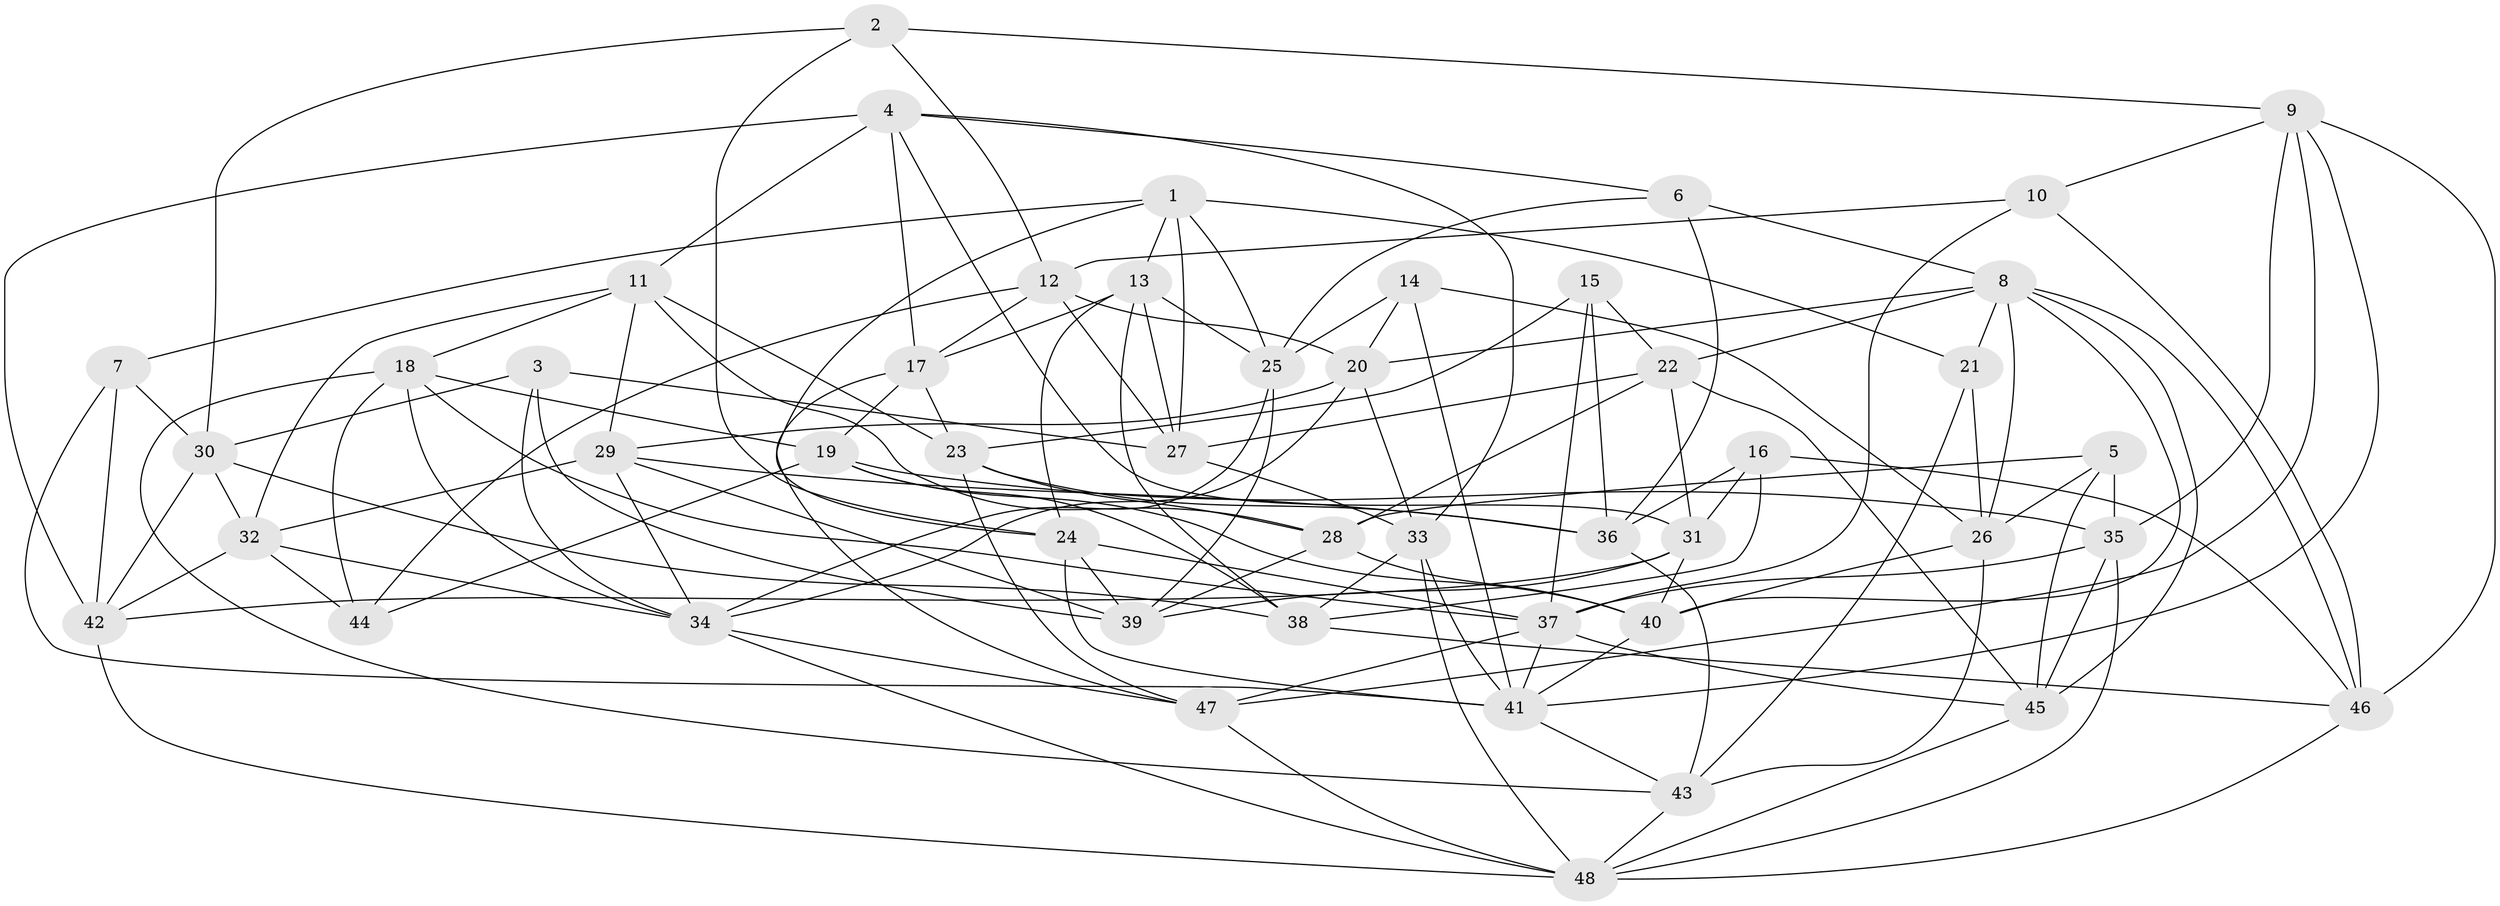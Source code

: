 // original degree distribution, {4: 1.0}
// Generated by graph-tools (version 1.1) at 2025/50/03/09/25 03:50:52]
// undirected, 48 vertices, 138 edges
graph export_dot {
graph [start="1"]
  node [color=gray90,style=filled];
  1;
  2;
  3;
  4;
  5;
  6;
  7;
  8;
  9;
  10;
  11;
  12;
  13;
  14;
  15;
  16;
  17;
  18;
  19;
  20;
  21;
  22;
  23;
  24;
  25;
  26;
  27;
  28;
  29;
  30;
  31;
  32;
  33;
  34;
  35;
  36;
  37;
  38;
  39;
  40;
  41;
  42;
  43;
  44;
  45;
  46;
  47;
  48;
  1 -- 7 [weight=1.0];
  1 -- 13 [weight=1.0];
  1 -- 21 [weight=1.0];
  1 -- 24 [weight=1.0];
  1 -- 25 [weight=1.0];
  1 -- 27 [weight=1.0];
  2 -- 9 [weight=1.0];
  2 -- 12 [weight=1.0];
  2 -- 24 [weight=1.0];
  2 -- 30 [weight=1.0];
  3 -- 27 [weight=1.0];
  3 -- 30 [weight=1.0];
  3 -- 34 [weight=1.0];
  3 -- 39 [weight=1.0];
  4 -- 6 [weight=1.0];
  4 -- 11 [weight=1.0];
  4 -- 17 [weight=1.0];
  4 -- 31 [weight=1.0];
  4 -- 33 [weight=1.0];
  4 -- 42 [weight=1.0];
  5 -- 26 [weight=1.0];
  5 -- 28 [weight=1.0];
  5 -- 35 [weight=1.0];
  5 -- 45 [weight=1.0];
  6 -- 8 [weight=1.0];
  6 -- 25 [weight=1.0];
  6 -- 36 [weight=1.0];
  7 -- 30 [weight=1.0];
  7 -- 41 [weight=1.0];
  7 -- 42 [weight=1.0];
  8 -- 20 [weight=1.0];
  8 -- 21 [weight=1.0];
  8 -- 22 [weight=1.0];
  8 -- 26 [weight=1.0];
  8 -- 40 [weight=1.0];
  8 -- 45 [weight=1.0];
  8 -- 46 [weight=1.0];
  9 -- 10 [weight=1.0];
  9 -- 35 [weight=1.0];
  9 -- 41 [weight=1.0];
  9 -- 46 [weight=1.0];
  9 -- 47 [weight=1.0];
  10 -- 12 [weight=1.0];
  10 -- 37 [weight=1.0];
  10 -- 46 [weight=1.0];
  11 -- 18 [weight=1.0];
  11 -- 23 [weight=1.0];
  11 -- 28 [weight=1.0];
  11 -- 29 [weight=1.0];
  11 -- 32 [weight=1.0];
  12 -- 17 [weight=1.0];
  12 -- 20 [weight=1.0];
  12 -- 27 [weight=1.0];
  12 -- 44 [weight=1.0];
  13 -- 17 [weight=1.0];
  13 -- 24 [weight=1.0];
  13 -- 25 [weight=1.0];
  13 -- 27 [weight=1.0];
  13 -- 38 [weight=1.0];
  14 -- 20 [weight=1.0];
  14 -- 25 [weight=1.0];
  14 -- 26 [weight=1.0];
  14 -- 41 [weight=1.0];
  15 -- 22 [weight=1.0];
  15 -- 23 [weight=1.0];
  15 -- 36 [weight=1.0];
  15 -- 37 [weight=1.0];
  16 -- 31 [weight=1.0];
  16 -- 36 [weight=1.0];
  16 -- 38 [weight=1.0];
  16 -- 46 [weight=1.0];
  17 -- 19 [weight=1.0];
  17 -- 23 [weight=1.0];
  17 -- 47 [weight=1.0];
  18 -- 19 [weight=1.0];
  18 -- 34 [weight=1.0];
  18 -- 37 [weight=1.0];
  18 -- 43 [weight=1.0];
  18 -- 44 [weight=1.0];
  19 -- 35 [weight=1.0];
  19 -- 38 [weight=1.0];
  19 -- 40 [weight=1.0];
  19 -- 44 [weight=1.0];
  20 -- 29 [weight=1.0];
  20 -- 33 [weight=1.0];
  20 -- 34 [weight=1.0];
  21 -- 26 [weight=1.0];
  21 -- 43 [weight=1.0];
  22 -- 27 [weight=1.0];
  22 -- 28 [weight=1.0];
  22 -- 31 [weight=1.0];
  22 -- 45 [weight=1.0];
  23 -- 28 [weight=1.0];
  23 -- 36 [weight=1.0];
  23 -- 47 [weight=1.0];
  24 -- 37 [weight=1.0];
  24 -- 39 [weight=1.0];
  24 -- 41 [weight=1.0];
  25 -- 34 [weight=1.0];
  25 -- 39 [weight=1.0];
  26 -- 40 [weight=1.0];
  26 -- 43 [weight=1.0];
  27 -- 33 [weight=1.0];
  28 -- 39 [weight=1.0];
  28 -- 40 [weight=1.0];
  29 -- 32 [weight=1.0];
  29 -- 34 [weight=1.0];
  29 -- 36 [weight=1.0];
  29 -- 39 [weight=1.0];
  30 -- 32 [weight=1.0];
  30 -- 38 [weight=1.0];
  30 -- 42 [weight=1.0];
  31 -- 39 [weight=1.0];
  31 -- 40 [weight=1.0];
  31 -- 42 [weight=1.0];
  32 -- 34 [weight=1.0];
  32 -- 42 [weight=1.0];
  32 -- 44 [weight=1.0];
  33 -- 38 [weight=1.0];
  33 -- 41 [weight=1.0];
  33 -- 48 [weight=1.0];
  34 -- 47 [weight=1.0];
  34 -- 48 [weight=1.0];
  35 -- 37 [weight=1.0];
  35 -- 45 [weight=1.0];
  35 -- 48 [weight=1.0];
  36 -- 43 [weight=1.0];
  37 -- 41 [weight=1.0];
  37 -- 45 [weight=1.0];
  37 -- 47 [weight=1.0];
  38 -- 46 [weight=1.0];
  40 -- 41 [weight=1.0];
  41 -- 43 [weight=1.0];
  42 -- 48 [weight=1.0];
  43 -- 48 [weight=1.0];
  45 -- 48 [weight=1.0];
  46 -- 48 [weight=1.0];
  47 -- 48 [weight=1.0];
}
